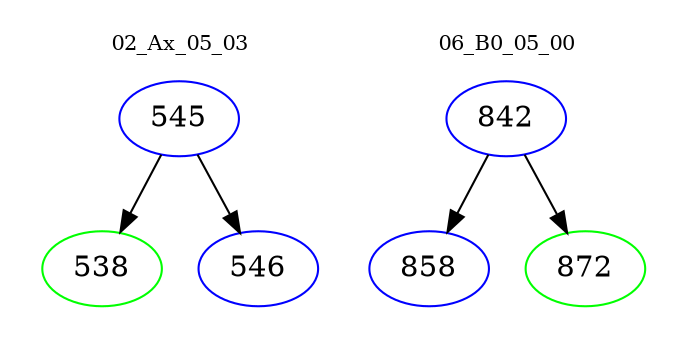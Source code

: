 digraph{
subgraph cluster_0 {
color = white
label = "02_Ax_05_03";
fontsize=10;
T0_545 [label="545", color="blue"]
T0_545 -> T0_538 [color="black"]
T0_538 [label="538", color="green"]
T0_545 -> T0_546 [color="black"]
T0_546 [label="546", color="blue"]
}
subgraph cluster_1 {
color = white
label = "06_B0_05_00";
fontsize=10;
T1_842 [label="842", color="blue"]
T1_842 -> T1_858 [color="black"]
T1_858 [label="858", color="blue"]
T1_842 -> T1_872 [color="black"]
T1_872 [label="872", color="green"]
}
}
